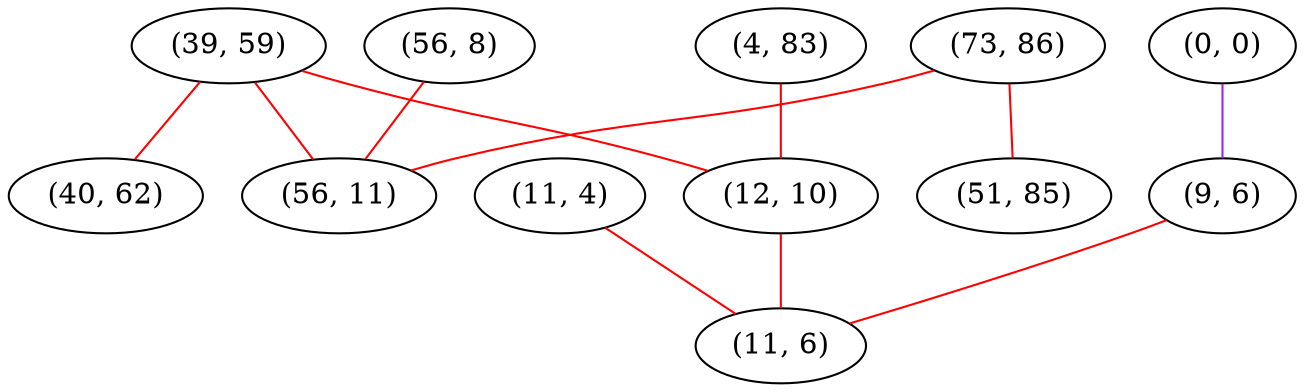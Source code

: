 graph "" {
"(56, 8)";
"(11, 4)";
"(4, 83)";
"(39, 59)";
"(73, 86)";
"(40, 62)";
"(0, 0)";
"(12, 10)";
"(56, 11)";
"(9, 6)";
"(11, 6)";
"(51, 85)";
"(56, 8)" -- "(56, 11)"  [color=red, key=0, weight=1];
"(11, 4)" -- "(11, 6)"  [color=red, key=0, weight=1];
"(4, 83)" -- "(12, 10)"  [color=red, key=0, weight=1];
"(39, 59)" -- "(12, 10)"  [color=red, key=0, weight=1];
"(39, 59)" -- "(56, 11)"  [color=red, key=0, weight=1];
"(39, 59)" -- "(40, 62)"  [color=red, key=0, weight=1];
"(73, 86)" -- "(56, 11)"  [color=red, key=0, weight=1];
"(73, 86)" -- "(51, 85)"  [color=red, key=0, weight=1];
"(0, 0)" -- "(9, 6)"  [color=purple, key=0, weight=4];
"(12, 10)" -- "(11, 6)"  [color=red, key=0, weight=1];
"(9, 6)" -- "(11, 6)"  [color=red, key=0, weight=1];
}
